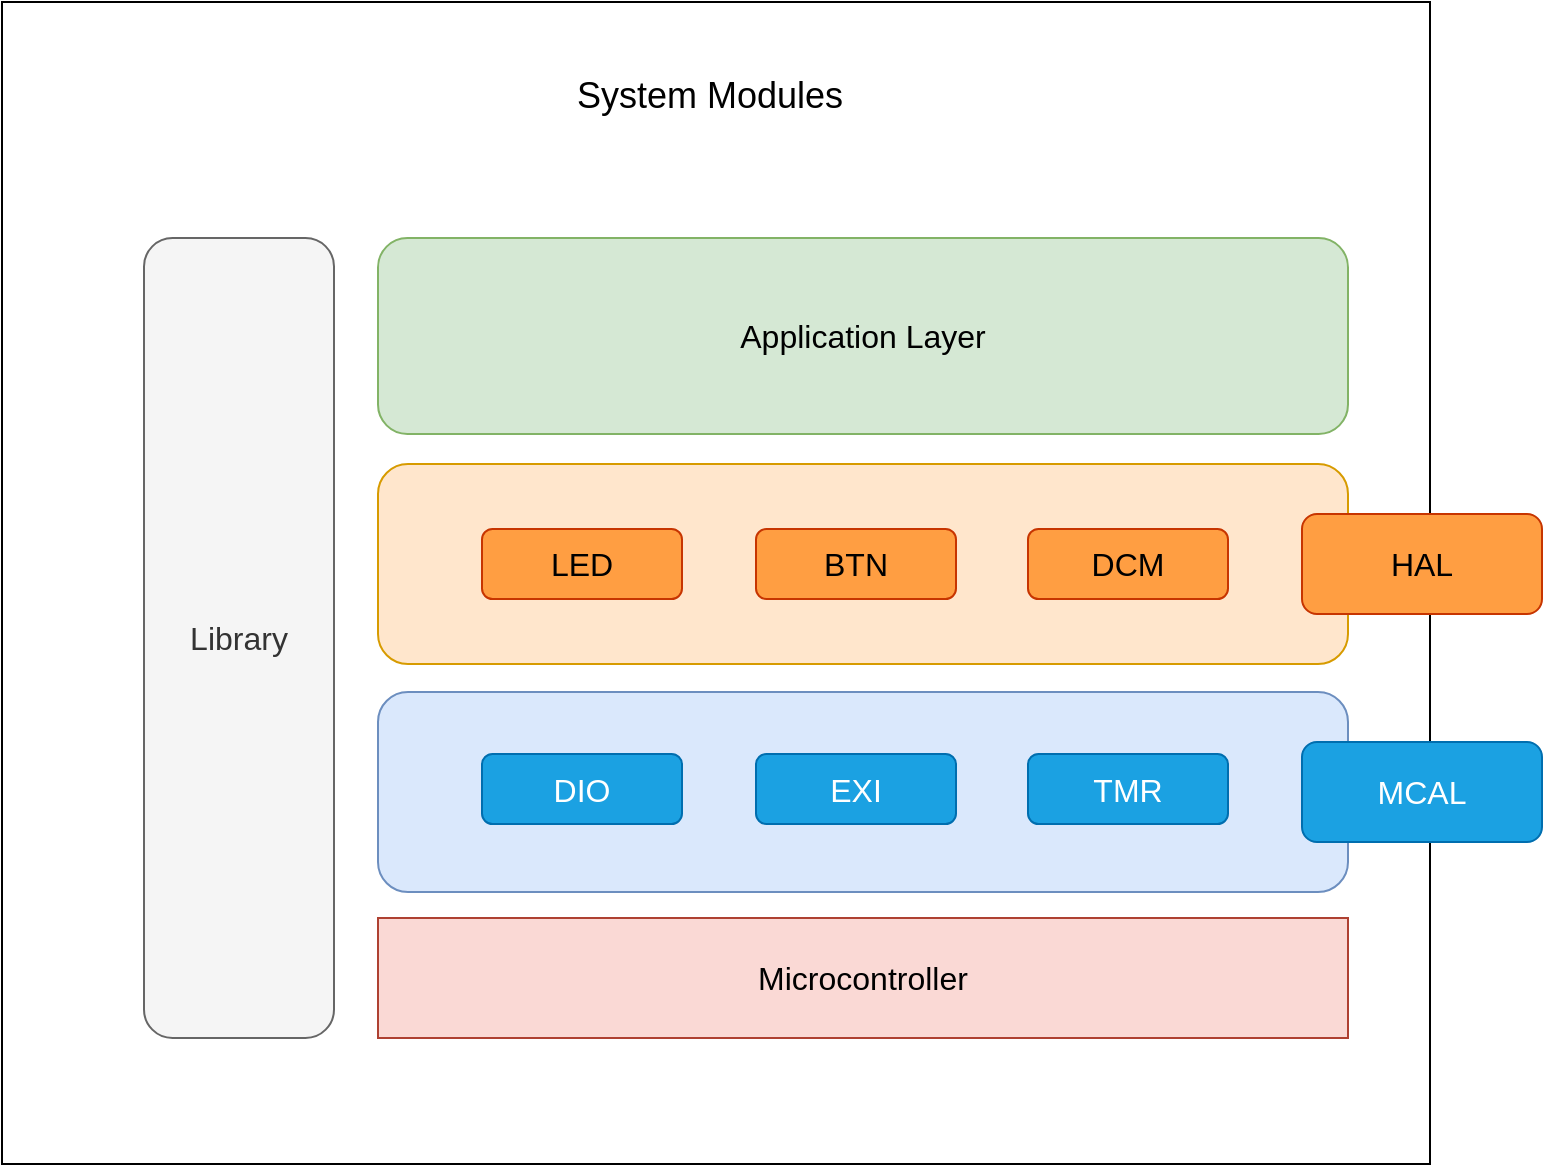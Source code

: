 <mxfile version="21.1.2" type="device">
  <diagram name="Page-1" id="jOTbS239regMLlkqWPYL">
    <mxGraphModel dx="1436" dy="1856" grid="0" gridSize="10" guides="1" tooltips="1" connect="1" arrows="1" fold="1" page="0" pageScale="1" pageWidth="850" pageHeight="1100" math="0" shadow="0">
      <root>
        <mxCell id="0" />
        <mxCell id="1" parent="0" />
        <mxCell id="r6yLNoG1JKIrol4z2VNO-1" value="" style="rounded=0;whiteSpace=wrap;html=1;fontSize=16;" vertex="1" parent="1">
          <mxGeometry x="-176" y="-1006" width="714" height="581" as="geometry" />
        </mxCell>
        <mxCell id="r6yLNoG1JKIrol4z2VNO-2" value="" style="rounded=1;whiteSpace=wrap;html=1;fontSize=16;fillColor=#dae8fc;strokeColor=#6c8ebf;" vertex="1" parent="1">
          <mxGeometry x="12" y="-661" width="485" height="100" as="geometry" />
        </mxCell>
        <mxCell id="r6yLNoG1JKIrol4z2VNO-3" value="" style="rounded=1;whiteSpace=wrap;html=1;fontSize=16;fillColor=#ffe6cc;strokeColor=#d79b00;" vertex="1" parent="1">
          <mxGeometry x="12" y="-775" width="485" height="100" as="geometry" />
        </mxCell>
        <mxCell id="r6yLNoG1JKIrol4z2VNO-4" value="Application Layer" style="rounded=1;whiteSpace=wrap;html=1;fontSize=16;fillColor=#d5e8d4;strokeColor=#82b366;" vertex="1" parent="1">
          <mxGeometry x="12" y="-888" width="485" height="98" as="geometry" />
        </mxCell>
        <mxCell id="r6yLNoG1JKIrol4z2VNO-5" value="Library" style="rounded=1;whiteSpace=wrap;html=1;fontSize=16;fillColor=#f5f5f5;fontColor=#333333;strokeColor=#666666;" vertex="1" parent="1">
          <mxGeometry x="-105" y="-888" width="95" height="400" as="geometry" />
        </mxCell>
        <mxCell id="r6yLNoG1JKIrol4z2VNO-6" value="&lt;font style=&quot;font-size: 18px;&quot;&gt;System Modules&lt;/font&gt;" style="text;html=1;strokeColor=none;fillColor=none;align=center;verticalAlign=middle;whiteSpace=wrap;rounded=0;fontSize=16;" vertex="1" parent="1">
          <mxGeometry x="53" y="-974" width="250" height="30" as="geometry" />
        </mxCell>
        <mxCell id="r6yLNoG1JKIrol4z2VNO-7" value="Microcontroller" style="rounded=0;whiteSpace=wrap;html=1;fontSize=16;fillColor=#fad9d5;strokeColor=#ae4132;" vertex="1" parent="1">
          <mxGeometry x="12" y="-548" width="485" height="60" as="geometry" />
        </mxCell>
        <mxCell id="r6yLNoG1JKIrol4z2VNO-8" value="LED" style="rounded=1;whiteSpace=wrap;html=1;fontSize=16;fillColor=#ff9e42;fontColor=#000000;strokeColor=#C73500;" vertex="1" parent="1">
          <mxGeometry x="64" y="-742.5" width="100" height="35" as="geometry" />
        </mxCell>
        <mxCell id="r6yLNoG1JKIrol4z2VNO-9" value="HAL" style="rounded=1;whiteSpace=wrap;html=1;fontSize=16;fillColor=#ff9e42;fontColor=#000000;strokeColor=#C73500;" vertex="1" parent="1">
          <mxGeometry x="474" y="-750" width="120" height="50" as="geometry" />
        </mxCell>
        <mxCell id="r6yLNoG1JKIrol4z2VNO-10" value="BTN" style="rounded=1;whiteSpace=wrap;html=1;fontSize=16;fillColor=#ff9e42;fontColor=#000000;strokeColor=#C73500;" vertex="1" parent="1">
          <mxGeometry x="201" y="-742.5" width="100" height="35" as="geometry" />
        </mxCell>
        <mxCell id="r6yLNoG1JKIrol4z2VNO-11" value="DCM" style="rounded=1;whiteSpace=wrap;html=1;fontSize=16;fillColor=#ff9e42;fontColor=#000000;strokeColor=#C73500;" vertex="1" parent="1">
          <mxGeometry x="337" y="-742.5" width="100" height="35" as="geometry" />
        </mxCell>
        <mxCell id="r6yLNoG1JKIrol4z2VNO-12" value="MCAL" style="rounded=1;whiteSpace=wrap;html=1;fontSize=16;fillColor=#1ba1e2;fontColor=#ffffff;strokeColor=#006EAF;" vertex="1" parent="1">
          <mxGeometry x="474" y="-636" width="120" height="50" as="geometry" />
        </mxCell>
        <mxCell id="r6yLNoG1JKIrol4z2VNO-13" value="DIO" style="rounded=1;whiteSpace=wrap;html=1;fontSize=16;fillColor=#1ba1e2;fontColor=#ffffff;strokeColor=#006EAF;" vertex="1" parent="1">
          <mxGeometry x="64" y="-630" width="100" height="35" as="geometry" />
        </mxCell>
        <mxCell id="r6yLNoG1JKIrol4z2VNO-14" value="TMR" style="rounded=1;whiteSpace=wrap;html=1;fontSize=16;fillColor=#1ba1e2;fontColor=#ffffff;strokeColor=#006EAF;" vertex="1" parent="1">
          <mxGeometry x="337" y="-630" width="100" height="35" as="geometry" />
        </mxCell>
        <mxCell id="r6yLNoG1JKIrol4z2VNO-15" value="EXI" style="rounded=1;whiteSpace=wrap;html=1;fontSize=16;fillColor=#1ba1e2;fontColor=#ffffff;strokeColor=#006EAF;" vertex="1" parent="1">
          <mxGeometry x="201" y="-630" width="100" height="35" as="geometry" />
        </mxCell>
        <mxCell id="r6yLNoG1JKIrol4z2VNO-16" style="edgeStyle=none;curved=1;rounded=0;orthogonalLoop=1;jettySize=auto;html=1;exitX=0.5;exitY=1;exitDx=0;exitDy=0;fontSize=12;startSize=8;endSize=8;" edge="1" parent="1" source="r6yLNoG1JKIrol4z2VNO-15" target="r6yLNoG1JKIrol4z2VNO-15">
          <mxGeometry relative="1" as="geometry" />
        </mxCell>
      </root>
    </mxGraphModel>
  </diagram>
</mxfile>

